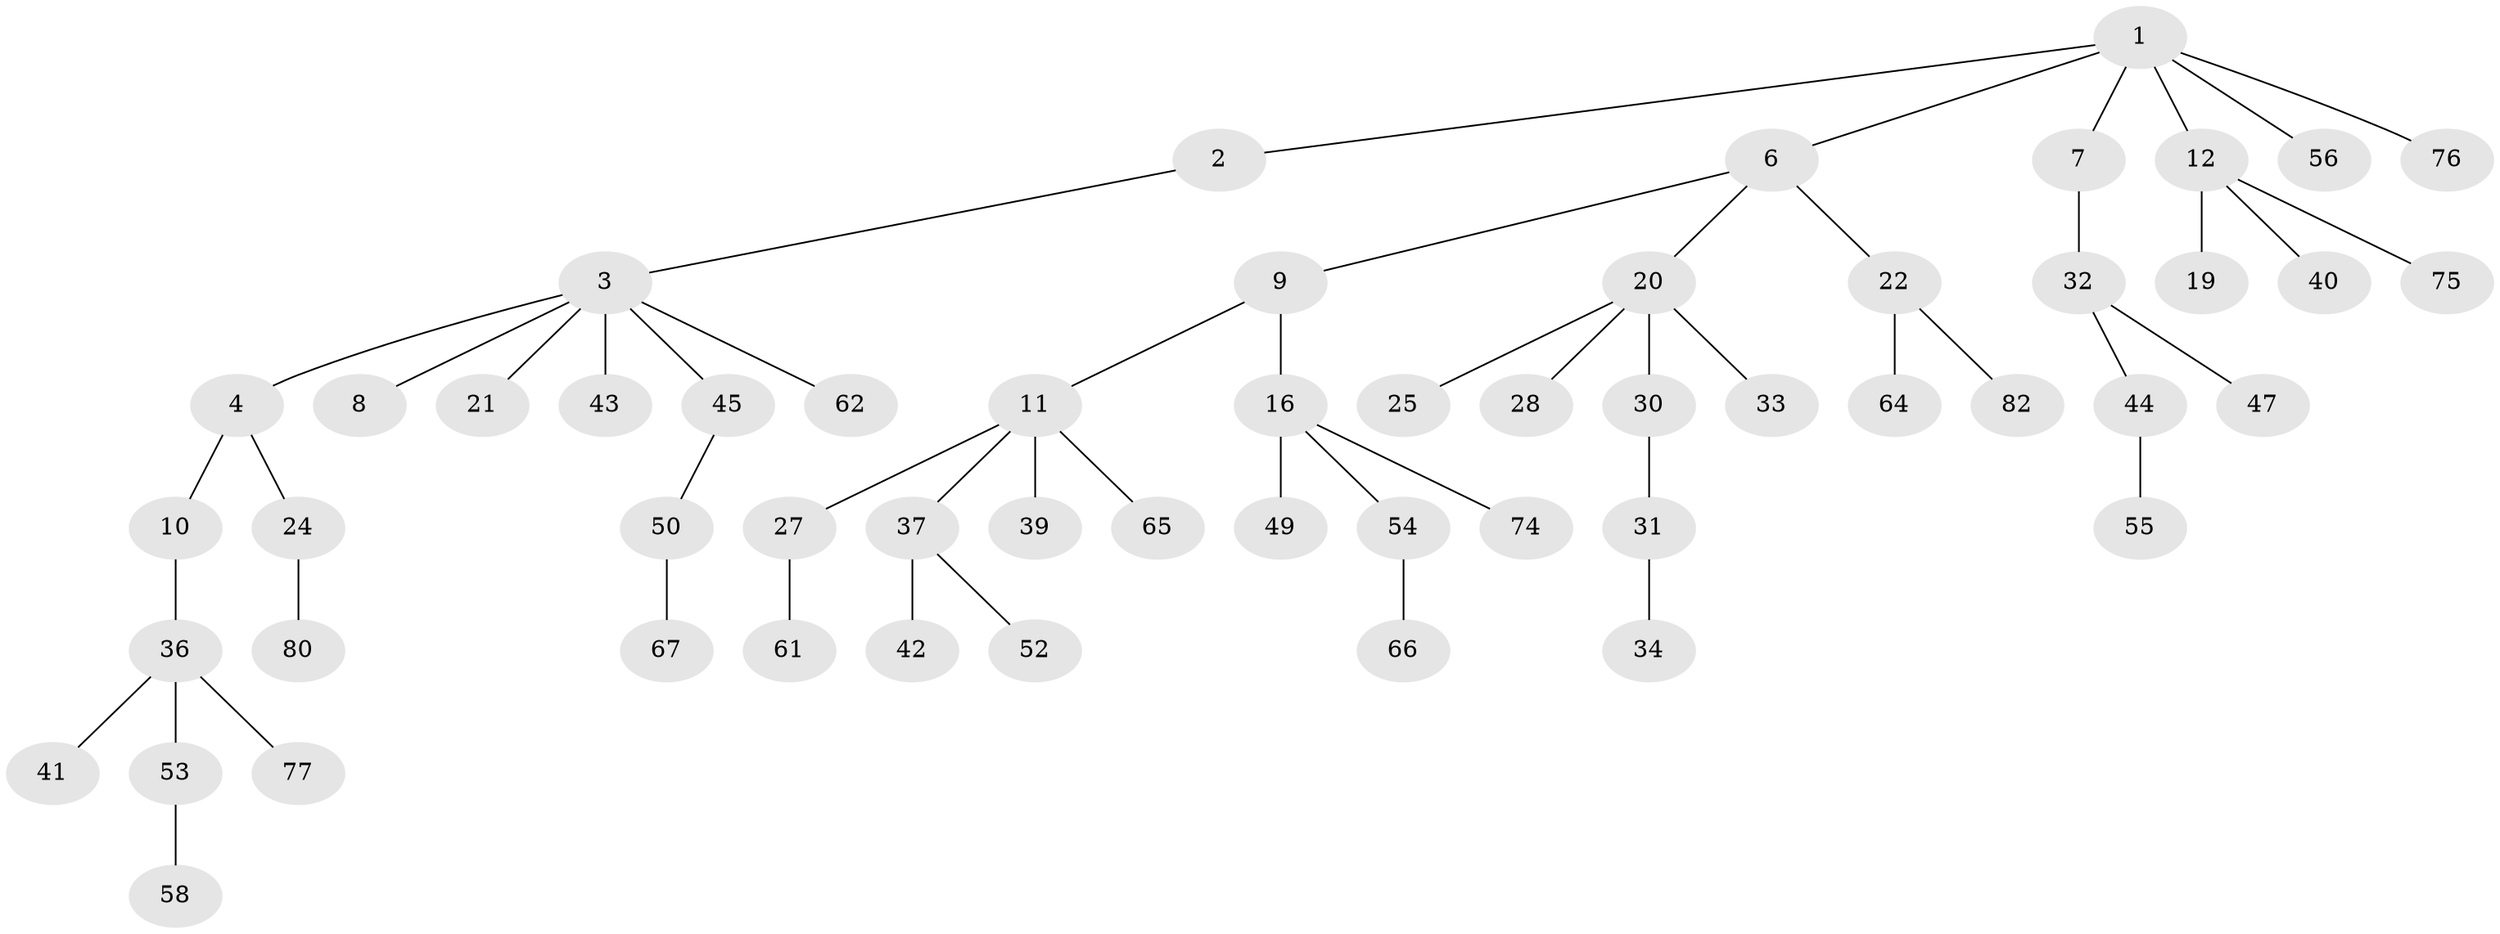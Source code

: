 // original degree distribution, {5: 0.060240963855421686, 3: 0.1686746987951807, 4: 0.060240963855421686, 2: 0.21686746987951808, 1: 0.4939759036144578}
// Generated by graph-tools (version 1.1) at 2025/42/03/06/25 10:42:04]
// undirected, 55 vertices, 54 edges
graph export_dot {
graph [start="1"]
  node [color=gray90,style=filled];
  1 [super="+15"];
  2 [super="+18"];
  3 [super="+5"];
  4 [super="+13"];
  6 [super="+14"];
  7;
  8;
  9;
  10 [super="+78"];
  11 [super="+23"];
  12 [super="+17"];
  16 [super="+35"];
  19;
  20 [super="+29"];
  21 [super="+38"];
  22 [super="+46"];
  24 [super="+26"];
  25;
  27 [super="+48"];
  28 [super="+51"];
  30 [super="+60"];
  31 [super="+59"];
  32;
  33 [super="+73"];
  34;
  36 [super="+71"];
  37 [super="+79"];
  39;
  40;
  41 [super="+57"];
  42 [super="+63"];
  43;
  44 [super="+69"];
  45;
  47;
  49;
  50 [super="+81"];
  52;
  53;
  54 [super="+70"];
  55;
  56;
  58;
  61;
  62;
  64 [super="+83"];
  65 [super="+72"];
  66 [super="+68"];
  67;
  74;
  75;
  76;
  77;
  80;
  82;
  1 -- 2;
  1 -- 6;
  1 -- 7;
  1 -- 12;
  1 -- 56;
  1 -- 76;
  2 -- 3;
  3 -- 4;
  3 -- 62;
  3 -- 21;
  3 -- 8;
  3 -- 43;
  3 -- 45;
  4 -- 10;
  4 -- 24;
  6 -- 9;
  6 -- 22;
  6 -- 20;
  7 -- 32;
  9 -- 11;
  9 -- 16;
  10 -- 36;
  11 -- 65;
  11 -- 37;
  11 -- 39;
  11 -- 27;
  12 -- 40;
  12 -- 75;
  12 -- 19;
  16 -- 49;
  16 -- 54;
  16 -- 74;
  20 -- 25;
  20 -- 28;
  20 -- 33;
  20 -- 30;
  22 -- 64;
  22 -- 82;
  24 -- 80;
  27 -- 61;
  30 -- 31;
  31 -- 34;
  32 -- 44;
  32 -- 47;
  36 -- 41;
  36 -- 53;
  36 -- 77;
  37 -- 42;
  37 -- 52;
  44 -- 55;
  45 -- 50;
  50 -- 67;
  53 -- 58;
  54 -- 66;
}
